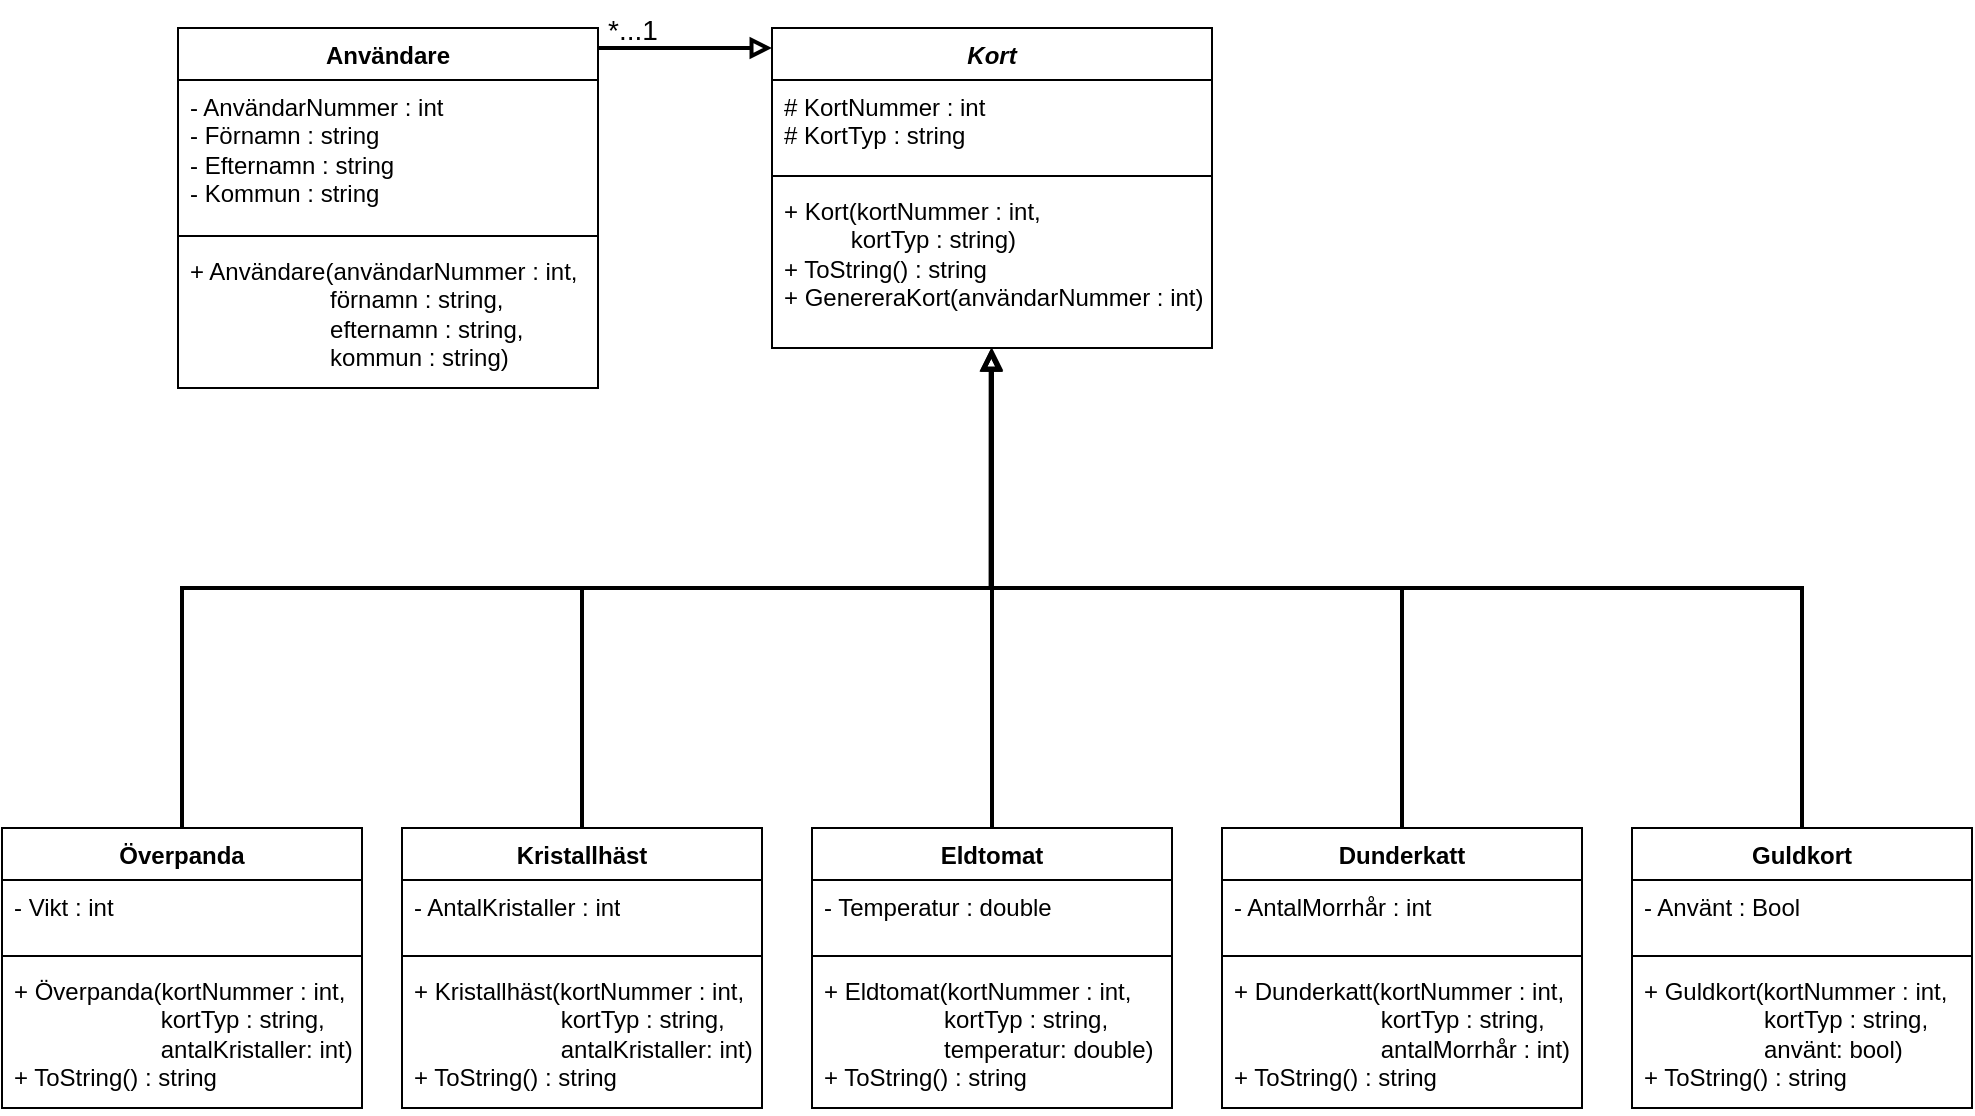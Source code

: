 <mxfile version="26.0.16">
  <diagram id="C5RBs43oDa-KdzZeNtuy" name="Page-1">
    <mxGraphModel dx="1274" dy="712" grid="0" gridSize="10" guides="1" tooltips="1" connect="1" arrows="1" fold="1" page="1" pageScale="1" pageWidth="1169" pageHeight="827" math="0" shadow="0">
      <root>
        <mxCell id="WIyWlLk6GJQsqaUBKTNV-0" />
        <mxCell id="WIyWlLk6GJQsqaUBKTNV-1" parent="WIyWlLk6GJQsqaUBKTNV-0" />
        <mxCell id="akWhhgQNwXiqJQmXVAxU-55" style="edgeStyle=orthogonalEdgeStyle;shape=connector;rounded=0;orthogonalLoop=1;jettySize=auto;html=1;exitX=1;exitY=0;exitDx=0;exitDy=0;entryX=0;entryY=0;entryDx=0;entryDy=0;strokeColor=default;strokeWidth=2;align=center;verticalAlign=middle;fontFamily=Helvetica;fontSize=11;fontColor=default;labelBackgroundColor=default;endArrow=block;endFill=0;" edge="1" parent="WIyWlLk6GJQsqaUBKTNV-1">
          <mxGeometry relative="1" as="geometry">
            <mxPoint x="390" y="70.03" as="sourcePoint" />
            <mxPoint x="477" y="70.03" as="targetPoint" />
            <Array as="points">
              <mxPoint x="410" y="70.03" />
              <mxPoint x="410" y="70.03" />
            </Array>
          </mxGeometry>
        </mxCell>
        <mxCell id="akWhhgQNwXiqJQmXVAxU-0" value="Användare" style="swimlane;fontStyle=1;align=center;verticalAlign=top;childLayout=stackLayout;horizontal=1;startSize=26;horizontalStack=0;resizeParent=1;resizeParentMax=0;resizeLast=0;collapsible=1;marginBottom=0;whiteSpace=wrap;html=1;" vertex="1" parent="WIyWlLk6GJQsqaUBKTNV-1">
          <mxGeometry x="180" y="60" width="210" height="180" as="geometry" />
        </mxCell>
        <mxCell id="akWhhgQNwXiqJQmXVAxU-1" value="&lt;div&gt;- AnvändarNummer : int&lt;/div&gt;&lt;div&gt;- Förnamn : string&lt;/div&gt;&lt;div&gt;- Efternamn : string&lt;/div&gt;&lt;div&gt;- Kommun : string&lt;/div&gt;&lt;div&gt;&lt;br&gt;&lt;/div&gt;" style="text;strokeColor=none;fillColor=none;align=left;verticalAlign=top;spacingLeft=4;spacingRight=4;overflow=hidden;rotatable=0;points=[[0,0.5],[1,0.5]];portConstraint=eastwest;whiteSpace=wrap;html=1;" vertex="1" parent="akWhhgQNwXiqJQmXVAxU-0">
          <mxGeometry y="26" width="210" height="74" as="geometry" />
        </mxCell>
        <mxCell id="akWhhgQNwXiqJQmXVAxU-2" value="" style="line;strokeWidth=1;fillColor=none;align=left;verticalAlign=middle;spacingTop=-1;spacingLeft=3;spacingRight=3;rotatable=0;labelPosition=right;points=[];portConstraint=eastwest;strokeColor=inherit;" vertex="1" parent="akWhhgQNwXiqJQmXVAxU-0">
          <mxGeometry y="100" width="210" height="8" as="geometry" />
        </mxCell>
        <mxCell id="akWhhgQNwXiqJQmXVAxU-3" value="+ Användare(användarNummer : int, &lt;span style=&quot;white-space: pre;&quot;&gt;&#x9;&lt;/span&gt;&lt;span style=&quot;white-space: pre;&quot;&gt;&#x9;&lt;/span&gt;&amp;nbsp;&amp;nbsp;&amp;nbsp;&amp;nbsp; förnamn : string, &lt;span style=&quot;white-space: pre;&quot;&gt;&#x9;&lt;/span&gt;&lt;span style=&quot;white-space: pre;&quot;&gt;&#x9;&lt;/span&gt;&amp;nbsp;&amp;nbsp;&amp;nbsp;&amp;nbsp; efternamn : string, &lt;span style=&quot;white-space: pre;&quot;&gt;&#x9;&lt;/span&gt;&lt;span style=&quot;white-space: pre;&quot;&gt;&#x9;&lt;/span&gt;&amp;nbsp;&amp;nbsp;&amp;nbsp;&amp;nbsp; kommun : string)" style="text;strokeColor=none;fillColor=none;align=left;verticalAlign=top;spacingLeft=4;spacingRight=4;overflow=hidden;rotatable=0;points=[[0,0.5],[1,0.5]];portConstraint=eastwest;whiteSpace=wrap;html=1;" vertex="1" parent="akWhhgQNwXiqJQmXVAxU-0">
          <mxGeometry y="108" width="210" height="72" as="geometry" />
        </mxCell>
        <mxCell id="akWhhgQNwXiqJQmXVAxU-4" value="&lt;i&gt;Kort&lt;/i&gt;" style="swimlane;fontStyle=1;align=center;verticalAlign=top;childLayout=stackLayout;horizontal=1;startSize=26;horizontalStack=0;resizeParent=1;resizeParentMax=0;resizeLast=0;collapsible=1;marginBottom=0;whiteSpace=wrap;html=1;" vertex="1" parent="WIyWlLk6GJQsqaUBKTNV-1">
          <mxGeometry x="477" y="60" width="220" height="160" as="geometry" />
        </mxCell>
        <mxCell id="akWhhgQNwXiqJQmXVAxU-5" value="&lt;div&gt;# KortNummer : int&lt;/div&gt;&lt;div&gt;# KortTyp : string&lt;/div&gt;&lt;div&gt;&lt;br&gt;&lt;/div&gt;" style="text;strokeColor=none;fillColor=none;align=left;verticalAlign=top;spacingLeft=4;spacingRight=4;overflow=hidden;rotatable=0;points=[[0,0.5],[1,0.5]];portConstraint=eastwest;whiteSpace=wrap;html=1;" vertex="1" parent="akWhhgQNwXiqJQmXVAxU-4">
          <mxGeometry y="26" width="220" height="44" as="geometry" />
        </mxCell>
        <mxCell id="akWhhgQNwXiqJQmXVAxU-6" value="" style="line;strokeWidth=1;fillColor=none;align=left;verticalAlign=middle;spacingTop=-1;spacingLeft=3;spacingRight=3;rotatable=0;labelPosition=right;points=[];portConstraint=eastwest;strokeColor=inherit;" vertex="1" parent="akWhhgQNwXiqJQmXVAxU-4">
          <mxGeometry y="70" width="220" height="8" as="geometry" />
        </mxCell>
        <mxCell id="akWhhgQNwXiqJQmXVAxU-7" value="&lt;div&gt;+ Kort(kortNummer : int,&lt;/div&gt;&lt;div&gt;&lt;span style=&quot;white-space: pre;&quot;&gt;&#x9;&lt;/span&gt;&amp;nbsp; kortTyp : string)&lt;/div&gt;&lt;div&gt;+ ToString() : string&lt;/div&gt;&lt;div&gt;+ GenereraKort(användarNummer : int)&lt;/div&gt;" style="text;strokeColor=none;fillColor=none;align=left;verticalAlign=top;spacingLeft=4;spacingRight=4;overflow=hidden;rotatable=0;points=[[0,0.5],[1,0.5]];portConstraint=eastwest;whiteSpace=wrap;html=1;" vertex="1" parent="akWhhgQNwXiqJQmXVAxU-4">
          <mxGeometry y="78" width="220" height="82" as="geometry" />
        </mxCell>
        <mxCell id="akWhhgQNwXiqJQmXVAxU-58" style="edgeStyle=orthogonalEdgeStyle;shape=connector;rounded=0;orthogonalLoop=1;jettySize=auto;html=1;exitX=0.5;exitY=0;exitDx=0;exitDy=0;strokeColor=default;strokeWidth=2;align=center;verticalAlign=middle;fontFamily=Helvetica;fontSize=11;fontColor=default;labelBackgroundColor=default;endArrow=block;endFill=0;entryX=0.499;entryY=1.008;entryDx=0;entryDy=0;entryPerimeter=0;" edge="1" parent="WIyWlLk6GJQsqaUBKTNV-1" source="akWhhgQNwXiqJQmXVAxU-8" target="akWhhgQNwXiqJQmXVAxU-7">
          <mxGeometry relative="1" as="geometry">
            <mxPoint x="600" y="230" as="targetPoint" />
          </mxGeometry>
        </mxCell>
        <mxCell id="akWhhgQNwXiqJQmXVAxU-8" value="Guldkort" style="swimlane;fontStyle=1;align=center;verticalAlign=top;childLayout=stackLayout;horizontal=1;startSize=26;horizontalStack=0;resizeParent=1;resizeParentMax=0;resizeLast=0;collapsible=1;marginBottom=0;whiteSpace=wrap;html=1;" vertex="1" parent="WIyWlLk6GJQsqaUBKTNV-1">
          <mxGeometry x="907" y="460" width="170" height="140" as="geometry" />
        </mxCell>
        <mxCell id="akWhhgQNwXiqJQmXVAxU-9" value="- Använt : Bool" style="text;strokeColor=none;fillColor=none;align=left;verticalAlign=top;spacingLeft=4;spacingRight=4;overflow=hidden;rotatable=0;points=[[0,0.5],[1,0.5]];portConstraint=eastwest;whiteSpace=wrap;html=1;" vertex="1" parent="akWhhgQNwXiqJQmXVAxU-8">
          <mxGeometry y="26" width="170" height="34" as="geometry" />
        </mxCell>
        <mxCell id="akWhhgQNwXiqJQmXVAxU-10" value="" style="line;strokeWidth=1;fillColor=none;align=left;verticalAlign=middle;spacingTop=-1;spacingLeft=3;spacingRight=3;rotatable=0;labelPosition=right;points=[];portConstraint=eastwest;strokeColor=inherit;" vertex="1" parent="akWhhgQNwXiqJQmXVAxU-8">
          <mxGeometry y="60" width="170" height="8" as="geometry" />
        </mxCell>
        <mxCell id="akWhhgQNwXiqJQmXVAxU-11" value="&lt;div&gt;+ Guldkort(kortNummer : int,&lt;/div&gt;&lt;div&gt;&lt;span style=&quot;white-space: pre;&quot;&gt;&#x9;&lt;/span&gt;&amp;nbsp;&amp;nbsp;&amp;nbsp;&amp;nbsp;&amp;nbsp;&amp;nbsp;&amp;nbsp;&amp;nbsp;&amp;nbsp; kortTyp : string,&lt;/div&gt;&lt;div&gt;&lt;span style=&quot;white-space: pre;&quot;&gt;&#x9;&lt;/span&gt;&amp;nbsp;&amp;nbsp;&amp;nbsp;&amp;nbsp;&amp;nbsp;&amp;nbsp;&amp;nbsp;&amp;nbsp;&amp;nbsp; använt: bool)&lt;/div&gt;&lt;div&gt;+ ToString() : string&lt;/div&gt;" style="text;strokeColor=none;fillColor=none;align=left;verticalAlign=top;spacingLeft=4;spacingRight=4;overflow=hidden;rotatable=0;points=[[0,0.5],[1,0.5]];portConstraint=eastwest;whiteSpace=wrap;html=1;" vertex="1" parent="akWhhgQNwXiqJQmXVAxU-8">
          <mxGeometry y="68" width="170" height="72" as="geometry" />
        </mxCell>
        <mxCell id="akWhhgQNwXiqJQmXVAxU-57" style="edgeStyle=orthogonalEdgeStyle;shape=connector;rounded=0;orthogonalLoop=1;jettySize=auto;html=1;exitX=0.5;exitY=0;exitDx=0;exitDy=0;strokeColor=default;strokeWidth=2;align=center;verticalAlign=middle;fontFamily=Helvetica;fontSize=11;fontColor=default;labelBackgroundColor=default;endArrow=block;endFill=0;entryX=0.497;entryY=1.006;entryDx=0;entryDy=0;entryPerimeter=0;" edge="1" parent="WIyWlLk6GJQsqaUBKTNV-1" source="akWhhgQNwXiqJQmXVAxU-12" target="akWhhgQNwXiqJQmXVAxU-7">
          <mxGeometry relative="1" as="geometry">
            <mxPoint x="610.0" y="270" as="targetPoint" />
          </mxGeometry>
        </mxCell>
        <mxCell id="akWhhgQNwXiqJQmXVAxU-12" value="Dunderkatt" style="swimlane;fontStyle=1;align=center;verticalAlign=top;childLayout=stackLayout;horizontal=1;startSize=26;horizontalStack=0;resizeParent=1;resizeParentMax=0;resizeLast=0;collapsible=1;marginBottom=0;whiteSpace=wrap;html=1;" vertex="1" parent="WIyWlLk6GJQsqaUBKTNV-1">
          <mxGeometry x="702" y="460" width="180" height="140" as="geometry" />
        </mxCell>
        <mxCell id="akWhhgQNwXiqJQmXVAxU-13" value="- AntalMorrhår : int" style="text;strokeColor=none;fillColor=none;align=left;verticalAlign=top;spacingLeft=4;spacingRight=4;overflow=hidden;rotatable=0;points=[[0,0.5],[1,0.5]];portConstraint=eastwest;whiteSpace=wrap;html=1;" vertex="1" parent="akWhhgQNwXiqJQmXVAxU-12">
          <mxGeometry y="26" width="180" height="34" as="geometry" />
        </mxCell>
        <mxCell id="akWhhgQNwXiqJQmXVAxU-14" value="" style="line;strokeWidth=1;fillColor=none;align=left;verticalAlign=middle;spacingTop=-1;spacingLeft=3;spacingRight=3;rotatable=0;labelPosition=right;points=[];portConstraint=eastwest;strokeColor=inherit;" vertex="1" parent="akWhhgQNwXiqJQmXVAxU-12">
          <mxGeometry y="60" width="180" height="8" as="geometry" />
        </mxCell>
        <mxCell id="akWhhgQNwXiqJQmXVAxU-15" value="&lt;div&gt;+ Dunderkatt(kortNummer : int,&lt;/div&gt;&lt;div&gt;&lt;span style=&quot;white-space: pre;&quot;&gt;&#x9;&lt;/span&gt;&amp;nbsp;&amp;nbsp;&amp;nbsp;&amp;nbsp;&amp;nbsp;&amp;nbsp;&amp;nbsp;&amp;nbsp;&amp;nbsp;&amp;nbsp;&amp;nbsp;&amp;nbsp;&amp;nbsp; kortTyp : string,&lt;/div&gt;&lt;div&gt;&lt;span style=&quot;white-space: pre;&quot;&gt;&#x9;&lt;/span&gt;&amp;nbsp;&amp;nbsp;&amp;nbsp;&amp;nbsp;&amp;nbsp;&amp;nbsp;&amp;nbsp;&amp;nbsp;&amp;nbsp;&amp;nbsp;&amp;nbsp;&amp;nbsp;&amp;nbsp; antalMorrhår : int)&lt;/div&gt;&lt;div&gt;+ ToString() : string&lt;/div&gt;" style="text;strokeColor=none;fillColor=none;align=left;verticalAlign=top;spacingLeft=4;spacingRight=4;overflow=hidden;rotatable=0;points=[[0,0.5],[1,0.5]];portConstraint=eastwest;whiteSpace=wrap;html=1;" vertex="1" parent="akWhhgQNwXiqJQmXVAxU-12">
          <mxGeometry y="68" width="180" height="72" as="geometry" />
        </mxCell>
        <mxCell id="akWhhgQNwXiqJQmXVAxU-56" style="edgeStyle=orthogonalEdgeStyle;shape=connector;rounded=0;orthogonalLoop=1;jettySize=auto;html=1;exitX=0.5;exitY=0;exitDx=0;exitDy=0;strokeColor=default;strokeWidth=2;align=center;verticalAlign=middle;fontFamily=Helvetica;fontSize=11;fontColor=default;labelBackgroundColor=default;endArrow=block;endFill=0;entryX=0.498;entryY=1.005;entryDx=0;entryDy=0;entryPerimeter=0;" edge="1" parent="WIyWlLk6GJQsqaUBKTNV-1" source="akWhhgQNwXiqJQmXVAxU-16" target="akWhhgQNwXiqJQmXVAxU-7">
          <mxGeometry relative="1" as="geometry">
            <mxPoint x="560.0" y="280" as="targetPoint" />
          </mxGeometry>
        </mxCell>
        <mxCell id="akWhhgQNwXiqJQmXVAxU-16" value="Eldtomat" style="swimlane;fontStyle=1;align=center;verticalAlign=top;childLayout=stackLayout;horizontal=1;startSize=26;horizontalStack=0;resizeParent=1;resizeParentMax=0;resizeLast=0;collapsible=1;marginBottom=0;whiteSpace=wrap;html=1;" vertex="1" parent="WIyWlLk6GJQsqaUBKTNV-1">
          <mxGeometry x="497" y="460" width="180" height="140" as="geometry" />
        </mxCell>
        <mxCell id="akWhhgQNwXiqJQmXVAxU-17" value="- Temperatur : double" style="text;strokeColor=none;fillColor=none;align=left;verticalAlign=top;spacingLeft=4;spacingRight=4;overflow=hidden;rotatable=0;points=[[0,0.5],[1,0.5]];portConstraint=eastwest;whiteSpace=wrap;html=1;" vertex="1" parent="akWhhgQNwXiqJQmXVAxU-16">
          <mxGeometry y="26" width="180" height="34" as="geometry" />
        </mxCell>
        <mxCell id="akWhhgQNwXiqJQmXVAxU-18" value="" style="line;strokeWidth=1;fillColor=none;align=left;verticalAlign=middle;spacingTop=-1;spacingLeft=3;spacingRight=3;rotatable=0;labelPosition=right;points=[];portConstraint=eastwest;strokeColor=inherit;" vertex="1" parent="akWhhgQNwXiqJQmXVAxU-16">
          <mxGeometry y="60" width="180" height="8" as="geometry" />
        </mxCell>
        <mxCell id="akWhhgQNwXiqJQmXVAxU-19" value="&lt;div&gt;+ Eldtomat(kortNummer : int,&lt;/div&gt;&lt;div&gt;&lt;span style=&quot;white-space: pre;&quot;&gt;&#x9;&lt;/span&gt;&amp;nbsp;&amp;nbsp;&amp;nbsp;&amp;nbsp;&amp;nbsp;&amp;nbsp;&amp;nbsp;&amp;nbsp;&amp;nbsp; kortTyp : string,&lt;/div&gt;&lt;div&gt;&lt;span style=&quot;white-space: pre;&quot;&gt;&#x9;&lt;/span&gt;&amp;nbsp;&amp;nbsp;&amp;nbsp;&amp;nbsp;&amp;nbsp;&amp;nbsp;&amp;nbsp;&amp;nbsp;&amp;nbsp; temperatur: double)&lt;/div&gt;&lt;div&gt;+ ToString() : string&lt;/div&gt;" style="text;strokeColor=none;fillColor=none;align=left;verticalAlign=top;spacingLeft=4;spacingRight=4;overflow=hidden;rotatable=0;points=[[0,0.5],[1,0.5]];portConstraint=eastwest;whiteSpace=wrap;html=1;" vertex="1" parent="akWhhgQNwXiqJQmXVAxU-16">
          <mxGeometry y="68" width="180" height="72" as="geometry" />
        </mxCell>
        <mxCell id="akWhhgQNwXiqJQmXVAxU-60" style="edgeStyle=orthogonalEdgeStyle;shape=connector;rounded=0;orthogonalLoop=1;jettySize=auto;html=1;exitX=0.5;exitY=0;exitDx=0;exitDy=0;strokeColor=default;strokeWidth=2;align=center;verticalAlign=middle;fontFamily=Helvetica;fontSize=11;fontColor=default;labelBackgroundColor=default;endArrow=block;endFill=0;entryX=0.499;entryY=1.005;entryDx=0;entryDy=0;entryPerimeter=0;" edge="1" parent="WIyWlLk6GJQsqaUBKTNV-1" source="akWhhgQNwXiqJQmXVAxU-20" target="akWhhgQNwXiqJQmXVAxU-7">
          <mxGeometry relative="1" as="geometry">
            <mxPoint x="610" y="230" as="targetPoint" />
          </mxGeometry>
        </mxCell>
        <mxCell id="akWhhgQNwXiqJQmXVAxU-20" value="Kristallhäst" style="swimlane;fontStyle=1;align=center;verticalAlign=top;childLayout=stackLayout;horizontal=1;startSize=26;horizontalStack=0;resizeParent=1;resizeParentMax=0;resizeLast=0;collapsible=1;marginBottom=0;whiteSpace=wrap;html=1;" vertex="1" parent="WIyWlLk6GJQsqaUBKTNV-1">
          <mxGeometry x="292" y="460" width="180" height="140" as="geometry" />
        </mxCell>
        <mxCell id="akWhhgQNwXiqJQmXVAxU-21" value="- AntalKristaller : int" style="text;strokeColor=none;fillColor=none;align=left;verticalAlign=top;spacingLeft=4;spacingRight=4;overflow=hidden;rotatable=0;points=[[0,0.5],[1,0.5]];portConstraint=eastwest;whiteSpace=wrap;html=1;" vertex="1" parent="akWhhgQNwXiqJQmXVAxU-20">
          <mxGeometry y="26" width="180" height="34" as="geometry" />
        </mxCell>
        <mxCell id="akWhhgQNwXiqJQmXVAxU-22" value="" style="line;strokeWidth=1;fillColor=none;align=left;verticalAlign=middle;spacingTop=-1;spacingLeft=3;spacingRight=3;rotatable=0;labelPosition=right;points=[];portConstraint=eastwest;strokeColor=inherit;" vertex="1" parent="akWhhgQNwXiqJQmXVAxU-20">
          <mxGeometry y="60" width="180" height="8" as="geometry" />
        </mxCell>
        <mxCell id="akWhhgQNwXiqJQmXVAxU-23" value="&lt;div&gt;+ Kristallhäst(kortNummer : int,&lt;/div&gt;&lt;div&gt;&lt;span style=&quot;white-space: pre;&quot;&gt;&#x9;&lt;/span&gt;&amp;nbsp;&amp;nbsp;&amp;nbsp;&amp;nbsp;&amp;nbsp;&amp;nbsp;&amp;nbsp;&amp;nbsp;&amp;nbsp;&amp;nbsp;&amp;nbsp;&amp;nbsp;&amp;nbsp; kortTyp : string,&lt;/div&gt;&lt;div&gt;&lt;span style=&quot;white-space: pre;&quot;&gt;&#x9;&lt;/span&gt;&amp;nbsp;&amp;nbsp;&amp;nbsp;&amp;nbsp;&amp;nbsp;&amp;nbsp;&amp;nbsp;&amp;nbsp;&amp;nbsp;&amp;nbsp;&amp;nbsp;&amp;nbsp;&amp;nbsp; antalKristaller: int)&lt;/div&gt;&lt;div&gt;+ ToString() : string&lt;/div&gt;" style="text;strokeColor=none;fillColor=none;align=left;verticalAlign=top;spacingLeft=4;spacingRight=4;overflow=hidden;rotatable=0;points=[[0,0.5],[1,0.5]];portConstraint=eastwest;whiteSpace=wrap;html=1;" vertex="1" parent="akWhhgQNwXiqJQmXVAxU-20">
          <mxGeometry y="68" width="180" height="72" as="geometry" />
        </mxCell>
        <mxCell id="akWhhgQNwXiqJQmXVAxU-61" style="edgeStyle=orthogonalEdgeStyle;shape=connector;rounded=0;orthogonalLoop=1;jettySize=auto;html=1;exitX=0.5;exitY=0;exitDx=0;exitDy=0;strokeColor=default;strokeWidth=2;align=center;verticalAlign=middle;fontFamily=Helvetica;fontSize=11;fontColor=default;labelBackgroundColor=default;endArrow=block;endFill=0;entryX=0.499;entryY=1.004;entryDx=0;entryDy=0;entryPerimeter=0;" edge="1" parent="WIyWlLk6GJQsqaUBKTNV-1" source="akWhhgQNwXiqJQmXVAxU-28" target="akWhhgQNwXiqJQmXVAxU-7">
          <mxGeometry relative="1" as="geometry">
            <mxPoint x="550" y="230" as="targetPoint" />
          </mxGeometry>
        </mxCell>
        <mxCell id="akWhhgQNwXiqJQmXVAxU-28" value="Överpanda" style="swimlane;fontStyle=1;align=center;verticalAlign=top;childLayout=stackLayout;horizontal=1;startSize=26;horizontalStack=0;resizeParent=1;resizeParentMax=0;resizeLast=0;collapsible=1;marginBottom=0;whiteSpace=wrap;html=1;" vertex="1" parent="WIyWlLk6GJQsqaUBKTNV-1">
          <mxGeometry x="92" y="460" width="180" height="140" as="geometry" />
        </mxCell>
        <mxCell id="akWhhgQNwXiqJQmXVAxU-29" value="- Vikt : int" style="text;strokeColor=none;fillColor=none;align=left;verticalAlign=top;spacingLeft=4;spacingRight=4;overflow=hidden;rotatable=0;points=[[0,0.5],[1,0.5]];portConstraint=eastwest;whiteSpace=wrap;html=1;" vertex="1" parent="akWhhgQNwXiqJQmXVAxU-28">
          <mxGeometry y="26" width="180" height="34" as="geometry" />
        </mxCell>
        <mxCell id="akWhhgQNwXiqJQmXVAxU-30" value="" style="line;strokeWidth=1;fillColor=none;align=left;verticalAlign=middle;spacingTop=-1;spacingLeft=3;spacingRight=3;rotatable=0;labelPosition=right;points=[];portConstraint=eastwest;strokeColor=inherit;" vertex="1" parent="akWhhgQNwXiqJQmXVAxU-28">
          <mxGeometry y="60" width="180" height="8" as="geometry" />
        </mxCell>
        <mxCell id="akWhhgQNwXiqJQmXVAxU-31" value="&lt;div&gt;+ Överpanda(kortNummer : int,&lt;/div&gt;&lt;div&gt;&lt;span style=&quot;white-space: pre;&quot;&gt;&#x9;&lt;/span&gt;&amp;nbsp;&amp;nbsp;&amp;nbsp;&amp;nbsp;&amp;nbsp;&amp;nbsp;&amp;nbsp;&amp;nbsp;&amp;nbsp;&amp;nbsp;&amp;nbsp;&amp;nbsp;&amp;nbsp; kortTyp : string,&lt;/div&gt;&lt;div&gt;&lt;span style=&quot;white-space: pre;&quot;&gt;&#x9;&lt;/span&gt;&amp;nbsp;&amp;nbsp;&amp;nbsp;&amp;nbsp;&amp;nbsp;&amp;nbsp;&amp;nbsp;&amp;nbsp;&amp;nbsp;&amp;nbsp;&amp;nbsp;&amp;nbsp;&amp;nbsp; antalKristaller: int)&lt;/div&gt;&lt;div&gt;+ ToString() : string&lt;/div&gt;" style="text;strokeColor=none;fillColor=none;align=left;verticalAlign=top;spacingLeft=4;spacingRight=4;overflow=hidden;rotatable=0;points=[[0,0.5],[1,0.5]];portConstraint=eastwest;whiteSpace=wrap;html=1;" vertex="1" parent="akWhhgQNwXiqJQmXVAxU-28">
          <mxGeometry y="68" width="180" height="72" as="geometry" />
        </mxCell>
        <mxCell id="akWhhgQNwXiqJQmXVAxU-46" value="&lt;font style=&quot;font-size: 14px;&quot;&gt;*...1&lt;/font&gt;" style="text;html=1;align=center;verticalAlign=middle;resizable=0;points=[];autosize=1;strokeColor=none;fillColor=none;" vertex="1" parent="WIyWlLk6GJQsqaUBKTNV-1">
          <mxGeometry x="385" y="46" width="43" height="29" as="geometry" />
        </mxCell>
        <mxCell id="akWhhgQNwXiqJQmXVAxU-59" style="edgeStyle=orthogonalEdgeStyle;shape=connector;rounded=0;orthogonalLoop=1;jettySize=auto;html=1;exitX=0.5;exitY=0;exitDx=0;exitDy=0;strokeColor=default;strokeWidth=2;align=center;verticalAlign=middle;fontFamily=Helvetica;fontSize=11;fontColor=default;labelBackgroundColor=default;endArrow=block;endFill=0;entryX=0.5;entryY=1;entryDx=0;entryDy=0;" edge="1" parent="WIyWlLk6GJQsqaUBKTNV-1" source="akWhhgQNwXiqJQmXVAxU-8" target="akWhhgQNwXiqJQmXVAxU-4">
          <mxGeometry relative="1" as="geometry">
            <mxPoint x="590" y="220" as="targetPoint" />
          </mxGeometry>
        </mxCell>
      </root>
    </mxGraphModel>
  </diagram>
</mxfile>
